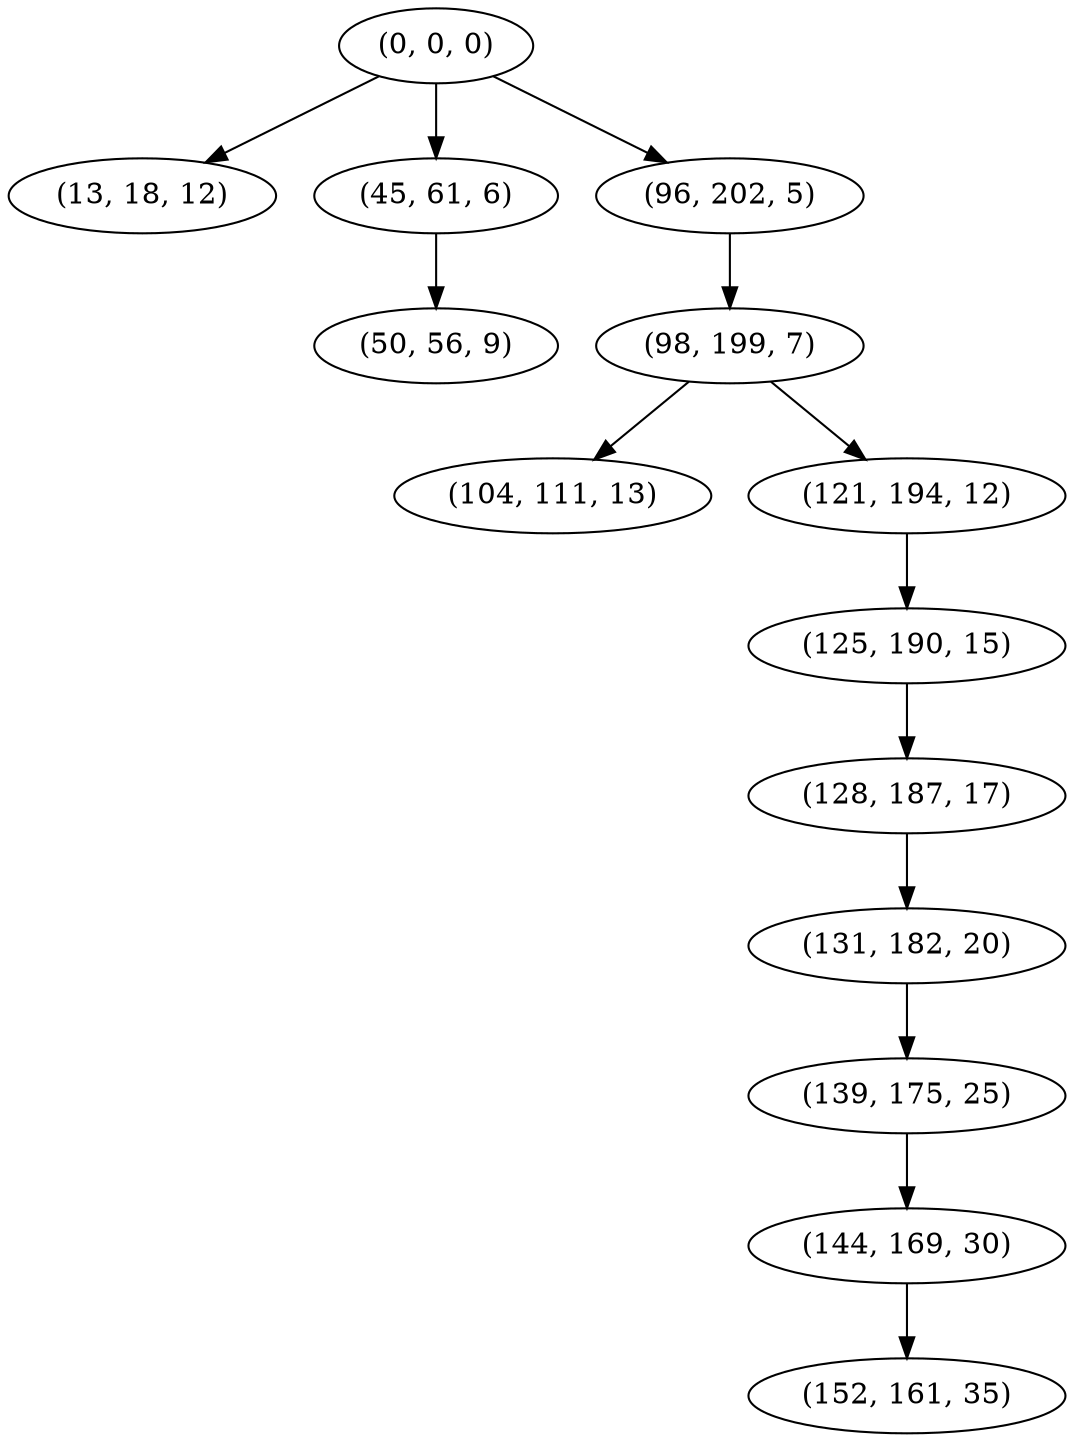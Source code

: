digraph tree {
    "(0, 0, 0)";
    "(13, 18, 12)";
    "(45, 61, 6)";
    "(50, 56, 9)";
    "(96, 202, 5)";
    "(98, 199, 7)";
    "(104, 111, 13)";
    "(121, 194, 12)";
    "(125, 190, 15)";
    "(128, 187, 17)";
    "(131, 182, 20)";
    "(139, 175, 25)";
    "(144, 169, 30)";
    "(152, 161, 35)";
    "(0, 0, 0)" -> "(13, 18, 12)";
    "(0, 0, 0)" -> "(45, 61, 6)";
    "(0, 0, 0)" -> "(96, 202, 5)";
    "(45, 61, 6)" -> "(50, 56, 9)";
    "(96, 202, 5)" -> "(98, 199, 7)";
    "(98, 199, 7)" -> "(104, 111, 13)";
    "(98, 199, 7)" -> "(121, 194, 12)";
    "(121, 194, 12)" -> "(125, 190, 15)";
    "(125, 190, 15)" -> "(128, 187, 17)";
    "(128, 187, 17)" -> "(131, 182, 20)";
    "(131, 182, 20)" -> "(139, 175, 25)";
    "(139, 175, 25)" -> "(144, 169, 30)";
    "(144, 169, 30)" -> "(152, 161, 35)";
}
